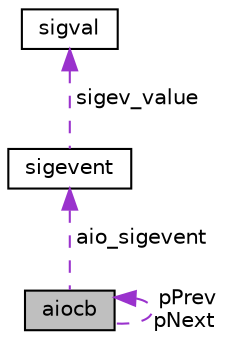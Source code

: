 digraph "aiocb"
{
 // LATEX_PDF_SIZE
  edge [fontname="Helvetica",fontsize="10",labelfontname="Helvetica",labelfontsize="10"];
  node [fontname="Helvetica",fontsize="10",shape=record];
  Node1 [label="aiocb",height=0.2,width=0.4,color="black", fillcolor="grey75", style="filled", fontcolor="black",tooltip=" "];
  Node1 -> Node1 [dir="back",color="darkorchid3",fontsize="10",style="dashed",label=" pPrev\npNext" ,fontname="Helvetica"];
  Node2 -> Node1 [dir="back",color="darkorchid3",fontsize="10",style="dashed",label=" aio_sigevent" ,fontname="Helvetica"];
  Node2 [label="sigevent",height=0.2,width=0.4,color="black", fillcolor="white", style="filled",URL="$d7/df9/structsigevent.html",tooltip=" "];
  Node3 -> Node2 [dir="back",color="darkorchid3",fontsize="10",style="dashed",label=" sigev_value" ,fontname="Helvetica"];
  Node3 [label="sigval",height=0.2,width=0.4,color="black", fillcolor="white", style="filled",URL="$d5/d3e/unionsigval.html",tooltip=" "];
}
